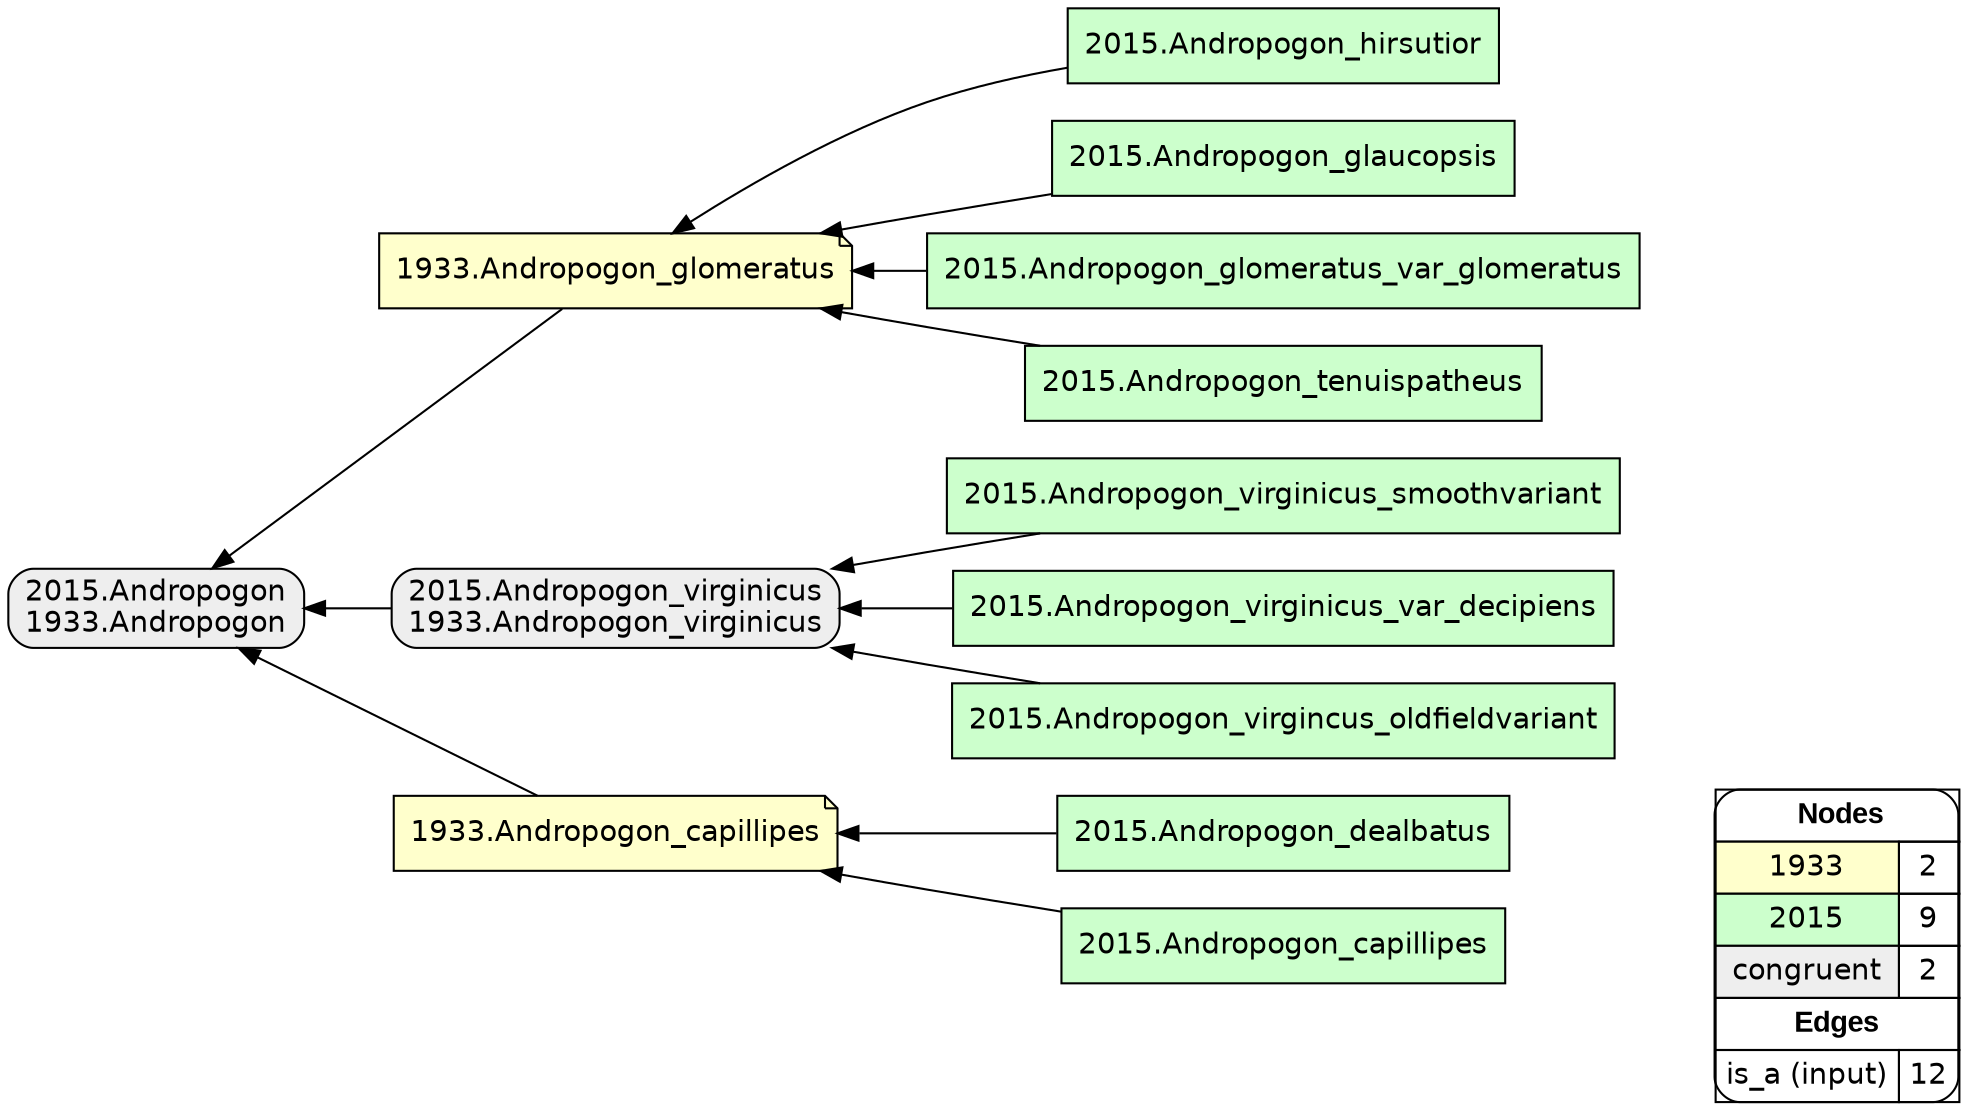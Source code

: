 digraph{
rankdir=RL
node[shape=note style=filled fillcolor="#FFFFCC" fontname="helvetica"] 
"1933.Andropogon_capillipes"
"1933.Andropogon_glomeratus"
node[shape=box style=filled fillcolor="#CCFFCC" fontname="helvetica"] 
"2015.Andropogon_hirsutior"
"2015.Andropogon_virginicus_smoothvariant"
"2015.Andropogon_glaucopsis"
"2015.Andropogon_glomeratus_var_glomeratus"
"2015.Andropogon_dealbatus"
"2015.Andropogon_capillipes"
"2015.Andropogon_virginicus_var_decipiens"
"2015.Andropogon_virgincus_oldfieldvariant"
"2015.Andropogon_tenuispatheus"
node[shape=box style="filled,rounded" fillcolor="#EEEEEE" fontname="helvetica"] 
"2015.Andropogon_virginicus\n1933.Andropogon_virginicus"
"2015.Andropogon\n1933.Andropogon"
edge[arrowhead=normal style=solid color="#000000" constraint=true penwidth=1]
"2015.Andropogon_virginicus\n1933.Andropogon_virginicus" -> "2015.Andropogon\n1933.Andropogon"
"2015.Andropogon_glaucopsis" -> "1933.Andropogon_glomeratus"
"2015.Andropogon_virginicus_smoothvariant" -> "2015.Andropogon_virginicus\n1933.Andropogon_virginicus"
"1933.Andropogon_capillipes" -> "2015.Andropogon\n1933.Andropogon"
"2015.Andropogon_capillipes" -> "1933.Andropogon_capillipes"
"2015.Andropogon_glomeratus_var_glomeratus" -> "1933.Andropogon_glomeratus"
"2015.Andropogon_tenuispatheus" -> "1933.Andropogon_glomeratus"
"2015.Andropogon_virgincus_oldfieldvariant" -> "2015.Andropogon_virginicus\n1933.Andropogon_virginicus"
"1933.Andropogon_glomeratus" -> "2015.Andropogon\n1933.Andropogon"
"2015.Andropogon_virginicus_var_decipiens" -> "2015.Andropogon_virginicus\n1933.Andropogon_virginicus"
"2015.Andropogon_hirsutior" -> "1933.Andropogon_glomeratus"
"2015.Andropogon_dealbatus" -> "1933.Andropogon_capillipes"
edge[arrowhead=normal style=dotted color="#000000" constraint=true penwidth=1]
node[shape=box] 
{rank=source Legend [fillcolor= white margin=0 label=< 
 <TABLE BORDER="0" CELLBORDER="1" CELLSPACING="0" CELLPADDING="4"> 
<TR> <TD COLSPAN="2"><font face="Arial Black"> Nodes</font></TD> </TR> 
<TR> 
 <TD bgcolor="#FFFFCC" fontname="helvetica">1933</TD> 
 <TD>2</TD> 
 </TR> 
<TR> 
 <TD bgcolor="#CCFFCC" fontname="helvetica">2015</TD> 
 <TD>9</TD> 
 </TR> 
<TR> 
 <TD bgcolor="#EEEEEE" fontname="helvetica">congruent</TD> 
 <TD>2</TD> 
 </TR> 
<TR> <TD COLSPAN="2"><font face = "Arial Black"> Edges </font></TD> </TR> 
<TR> 
 <TD><font color ="#000000">is_a (input)</font></TD><TD>12</TD>
</TR>
</TABLE> 
 >] } 
}